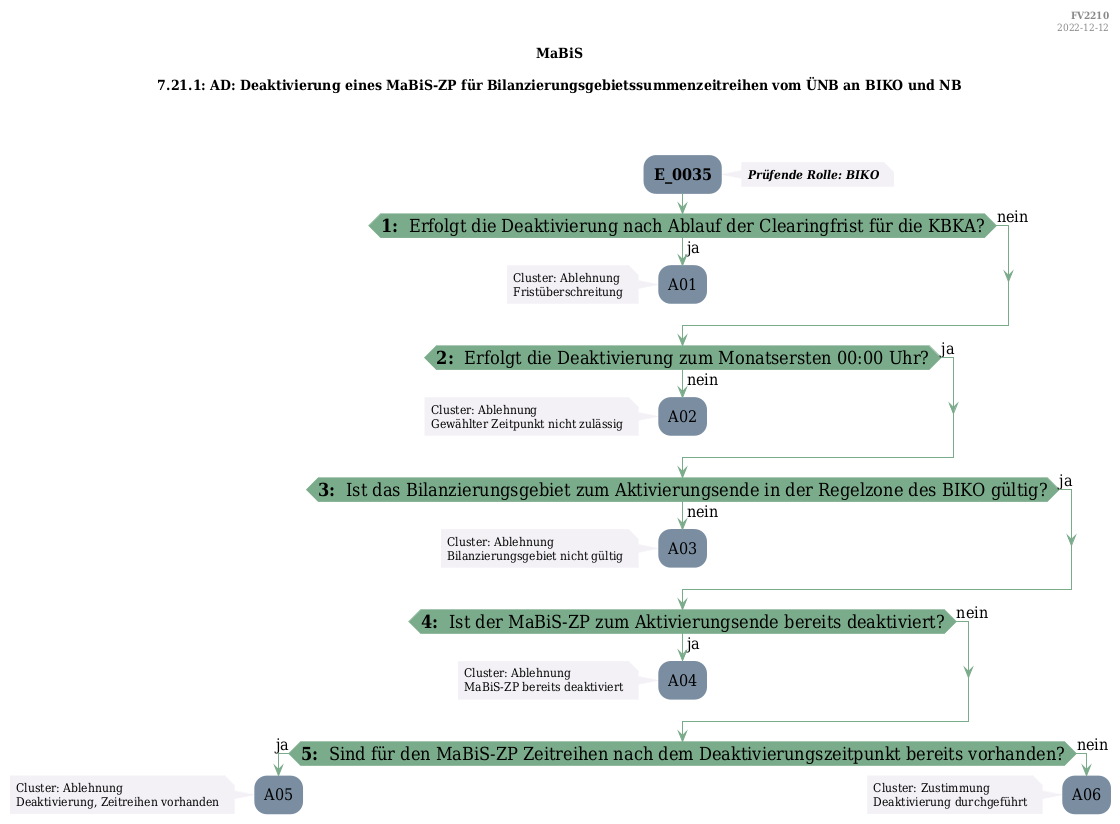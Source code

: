 @startuml
skinparam Shadowing false
skinparam NoteBorderColor #f3f1f6
skinparam NoteBackgroundColor #f3f1f6
skinparam NoteFontSize 12
skinparam ActivityBorderColor none
skinparam ActivityBackgroundColor #7a8da1
skinparam ActivityFontSize 16
skinparam ArrowColor #7aab8a
skinparam ArrowFontSize 16
skinparam ActivityDiamondBackgroundColor #7aab8a
skinparam ActivityDiamondBorderColor #7aab8a
skinparam ActivityDiamondFontSize 18
skinparam defaultFontName DejaVu Serif Condensed
skinparam ActivityEndColor #669580

header
<b>FV2210
2022-12-12
endheader

title
MaBiS

7.21.1: AD: Deaktivierung eines MaBiS-ZP für Bilanzierungsgebietssummenzeitreihen vom ÜNB an BIKO und NB



end title
:<b>E_0035</b>;
note right
<b><i>Prüfende Rolle: BIKO
end note

if (<b>1: </b> Erfolgt die Deaktivierung nach Ablauf der Clearingfrist für die KBKA?) then (ja)
    :A01;
    note left
        Cluster: Ablehnung
        Fristüberschreitung
    endnote
    kill;
else (nein)
endif
if (<b>2: </b> Erfolgt die Deaktivierung zum Monatsersten 00:00 Uhr?) then (ja)
else (nein)
    :A02;
    note left
        Cluster: Ablehnung
        Gewählter Zeitpunkt nicht zulässig
    endnote
    kill;
endif
if (<b>3: </b> Ist das Bilanzierungsgebiet zum Aktivierungsende in der Regelzone des BIKO gültig?) then (ja)
else (nein)
    :A03;
    note left
        Cluster: Ablehnung
        Bilanzierungsgebiet nicht gültig
    endnote
    kill;
endif
if (<b>4: </b> Ist der MaBiS-ZP zum Aktivierungsende bereits deaktiviert?) then (ja)
    :A04;
    note left
        Cluster: Ablehnung
        MaBiS-ZP bereits deaktiviert
    endnote
    kill;
else (nein)
endif
if (<b>5: </b> Sind für den MaBiS-ZP Zeitreihen nach dem Deaktivierungszeitpunkt bereits vorhanden?) then (ja)
    :A05;
    note left
        Cluster: Ablehnung
        Deaktivierung, Zeitreihen vorhanden
    endnote
    kill;
else (nein)
    :A06;
    note left
        Cluster: Zustimmung
        Deaktivierung durchgeführt
    endnote
    kill;
endif

@enduml
